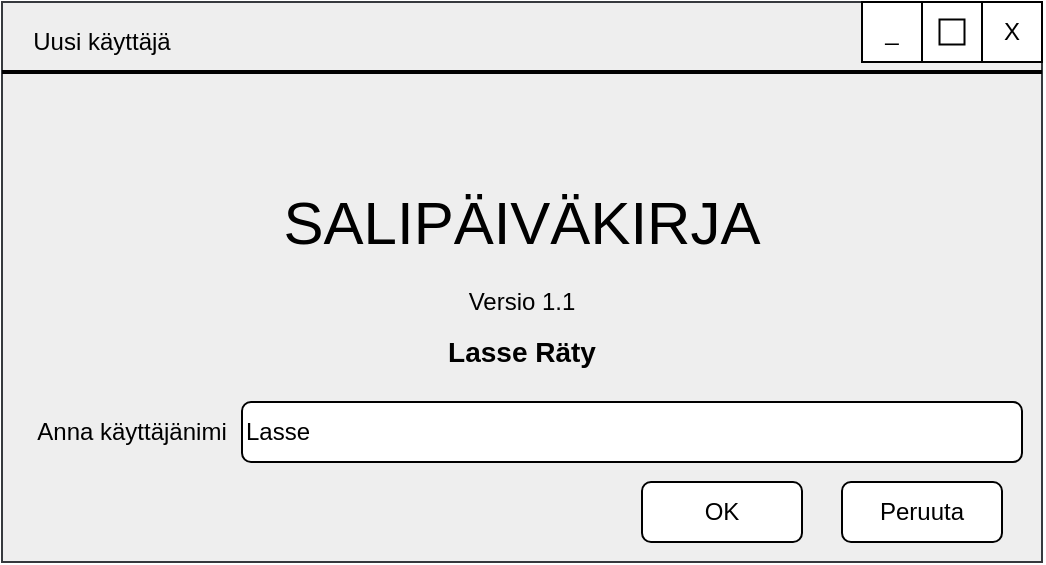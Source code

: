 <mxfile version="14.1.8" type="device"><diagram id="B7Te9mgHBls_3fE9IGGV" name="Page-1"><mxGraphModel dx="1024" dy="592" grid="1" gridSize="10" guides="1" tooltips="1" connect="1" arrows="1" fold="1" page="1" pageScale="1" pageWidth="850" pageHeight="1100" math="0" shadow="0"><root><mxCell id="0"/><mxCell id="1" parent="0"/><mxCell id="MNDefOxz1mybfODod-UU-1" value="" style="rounded=0;whiteSpace=wrap;html=1;fillColor=#eeeeee;strokeColor=#36393d;" parent="1" vertex="1"><mxGeometry x="120" y="120" width="520" height="280" as="geometry"/></mxCell><mxCell id="MNDefOxz1mybfODod-UU-2" value="_" style="rounded=0;whiteSpace=wrap;html=1;" parent="1" vertex="1"><mxGeometry x="550" y="120" width="30" height="30" as="geometry"/></mxCell><mxCell id="MNDefOxz1mybfODod-UU-3" value="" style="rounded=0;whiteSpace=wrap;html=1;" parent="1" vertex="1"><mxGeometry x="580" y="120" width="30" height="30" as="geometry"/></mxCell><mxCell id="MNDefOxz1mybfODod-UU-4" value="X" style="rounded=0;whiteSpace=wrap;html=1;" parent="1" vertex="1"><mxGeometry x="610" y="120" width="30" height="30" as="geometry"/></mxCell><mxCell id="MNDefOxz1mybfODod-UU-5" value="" style="whiteSpace=wrap;html=1;aspect=fixed;" parent="1" vertex="1"><mxGeometry x="588.75" y="128.75" width="12.5" height="12.5" as="geometry"/></mxCell><mxCell id="MNDefOxz1mybfODod-UU-6" value="" style="line;strokeWidth=2;html=1;" parent="1" vertex="1"><mxGeometry x="120" y="150" width="520" height="10" as="geometry"/></mxCell><mxCell id="MNDefOxz1mybfODod-UU-7" value="Uusi käyttäjä" style="text;html=1;strokeColor=none;fillColor=none;align=center;verticalAlign=middle;whiteSpace=wrap;rounded=0;" parent="1" vertex="1"><mxGeometry x="130" y="130" width="80" height="20" as="geometry"/></mxCell><mxCell id="MNDefOxz1mybfODod-UU-8" value="&lt;font style=&quot;font-size: 30px&quot;&gt;SALIPÄIVÄKIRJA&lt;/font&gt;" style="text;html=1;strokeColor=none;fillColor=none;align=center;verticalAlign=middle;whiteSpace=wrap;rounded=0;" parent="1" vertex="1"><mxGeometry x="250" y="210" width="260" height="40" as="geometry"/></mxCell><mxCell id="MNDefOxz1mybfODod-UU-9" value="Versio 1.1" style="text;html=1;strokeColor=none;fillColor=none;align=center;verticalAlign=middle;whiteSpace=wrap;rounded=0;" parent="1" vertex="1"><mxGeometry x="345" y="260" width="70" height="20" as="geometry"/></mxCell><mxCell id="MNDefOxz1mybfODod-UU-10" value="&lt;font size=&quot;1&quot;&gt;&lt;b style=&quot;font-size: 14px&quot;&gt;Lasse Räty&lt;/b&gt;&lt;/font&gt;" style="text;html=1;strokeColor=none;fillColor=none;align=center;verticalAlign=middle;whiteSpace=wrap;rounded=0;" parent="1" vertex="1"><mxGeometry x="335" y="280" width="90" height="30" as="geometry"/></mxCell><mxCell id="MNDefOxz1mybfODod-UU-11" value="Anna käyttäjänimi" style="text;html=1;strokeColor=none;fillColor=none;align=center;verticalAlign=middle;whiteSpace=wrap;rounded=0;" parent="1" vertex="1"><mxGeometry x="130" y="320" width="110" height="30" as="geometry"/></mxCell><mxCell id="MNDefOxz1mybfODod-UU-12" value="Lasse" style="rounded=1;whiteSpace=wrap;html=1;align=left;" parent="1" vertex="1"><mxGeometry x="240" y="320" width="390" height="30" as="geometry"/></mxCell><mxCell id="MNDefOxz1mybfODod-UU-13" value="OK" style="rounded=1;whiteSpace=wrap;html=1;" parent="1" vertex="1"><mxGeometry x="440" y="360" width="80" height="30" as="geometry"/></mxCell><mxCell id="MNDefOxz1mybfODod-UU-14" value="Peruuta" style="rounded=1;whiteSpace=wrap;html=1;" parent="1" vertex="1"><mxGeometry x="540" y="360" width="80" height="30" as="geometry"/></mxCell></root></mxGraphModel></diagram></mxfile>